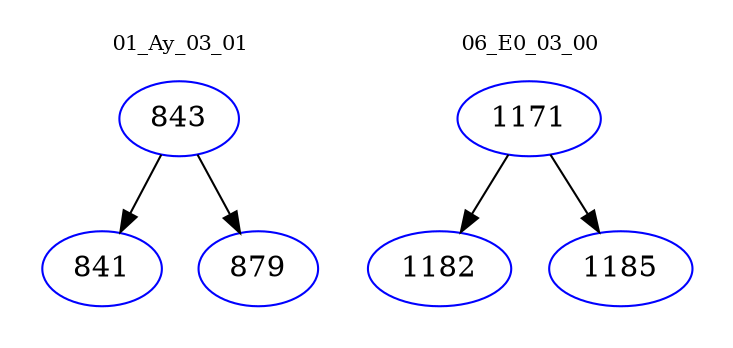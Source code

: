 digraph{
subgraph cluster_0 {
color = white
label = "01_Ay_03_01";
fontsize=10;
T0_843 [label="843", color="blue"]
T0_843 -> T0_841 [color="black"]
T0_841 [label="841", color="blue"]
T0_843 -> T0_879 [color="black"]
T0_879 [label="879", color="blue"]
}
subgraph cluster_1 {
color = white
label = "06_E0_03_00";
fontsize=10;
T1_1171 [label="1171", color="blue"]
T1_1171 -> T1_1182 [color="black"]
T1_1182 [label="1182", color="blue"]
T1_1171 -> T1_1185 [color="black"]
T1_1185 [label="1185", color="blue"]
}
}
